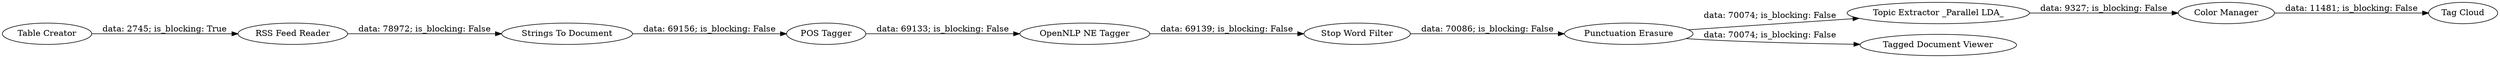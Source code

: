 digraph {
	"-4953391394431743875_43" [label="Color Manager"]
	"-4953391394431743875_3" [label="Strings To Document"]
	"-4953391394431743875_4" [label="POS Tagger"]
	"-4953391394431743875_42" [label="Topic Extractor _Parallel LDA_"]
	"-4953391394431743875_6" [label="Stop Word Filter"]
	"-4953391394431743875_5" [label="OpenNLP NE Tagger"]
	"-4953391394431743875_2" [label="Table Creator"]
	"-4953391394431743875_1" [label="RSS Feed Reader"]
	"-4953391394431743875_7" [label="Punctuation Erasure"]
	"-4953391394431743875_44" [label="Tag Cloud"]
	"-4953391394431743875_8" [label="Tagged Document Viewer"]
	"-4953391394431743875_7" -> "-4953391394431743875_42" [label="data: 70074; is_blocking: False"]
	"-4953391394431743875_2" -> "-4953391394431743875_1" [label="data: 2745; is_blocking: True"]
	"-4953391394431743875_4" -> "-4953391394431743875_5" [label="data: 69133; is_blocking: False"]
	"-4953391394431743875_7" -> "-4953391394431743875_8" [label="data: 70074; is_blocking: False"]
	"-4953391394431743875_43" -> "-4953391394431743875_44" [label="data: 11481; is_blocking: False"]
	"-4953391394431743875_5" -> "-4953391394431743875_6" [label="data: 69139; is_blocking: False"]
	"-4953391394431743875_3" -> "-4953391394431743875_4" [label="data: 69156; is_blocking: False"]
	"-4953391394431743875_6" -> "-4953391394431743875_7" [label="data: 70086; is_blocking: False"]
	"-4953391394431743875_1" -> "-4953391394431743875_3" [label="data: 78972; is_blocking: False"]
	"-4953391394431743875_42" -> "-4953391394431743875_43" [label="data: 9327; is_blocking: False"]
	rankdir=LR
}
